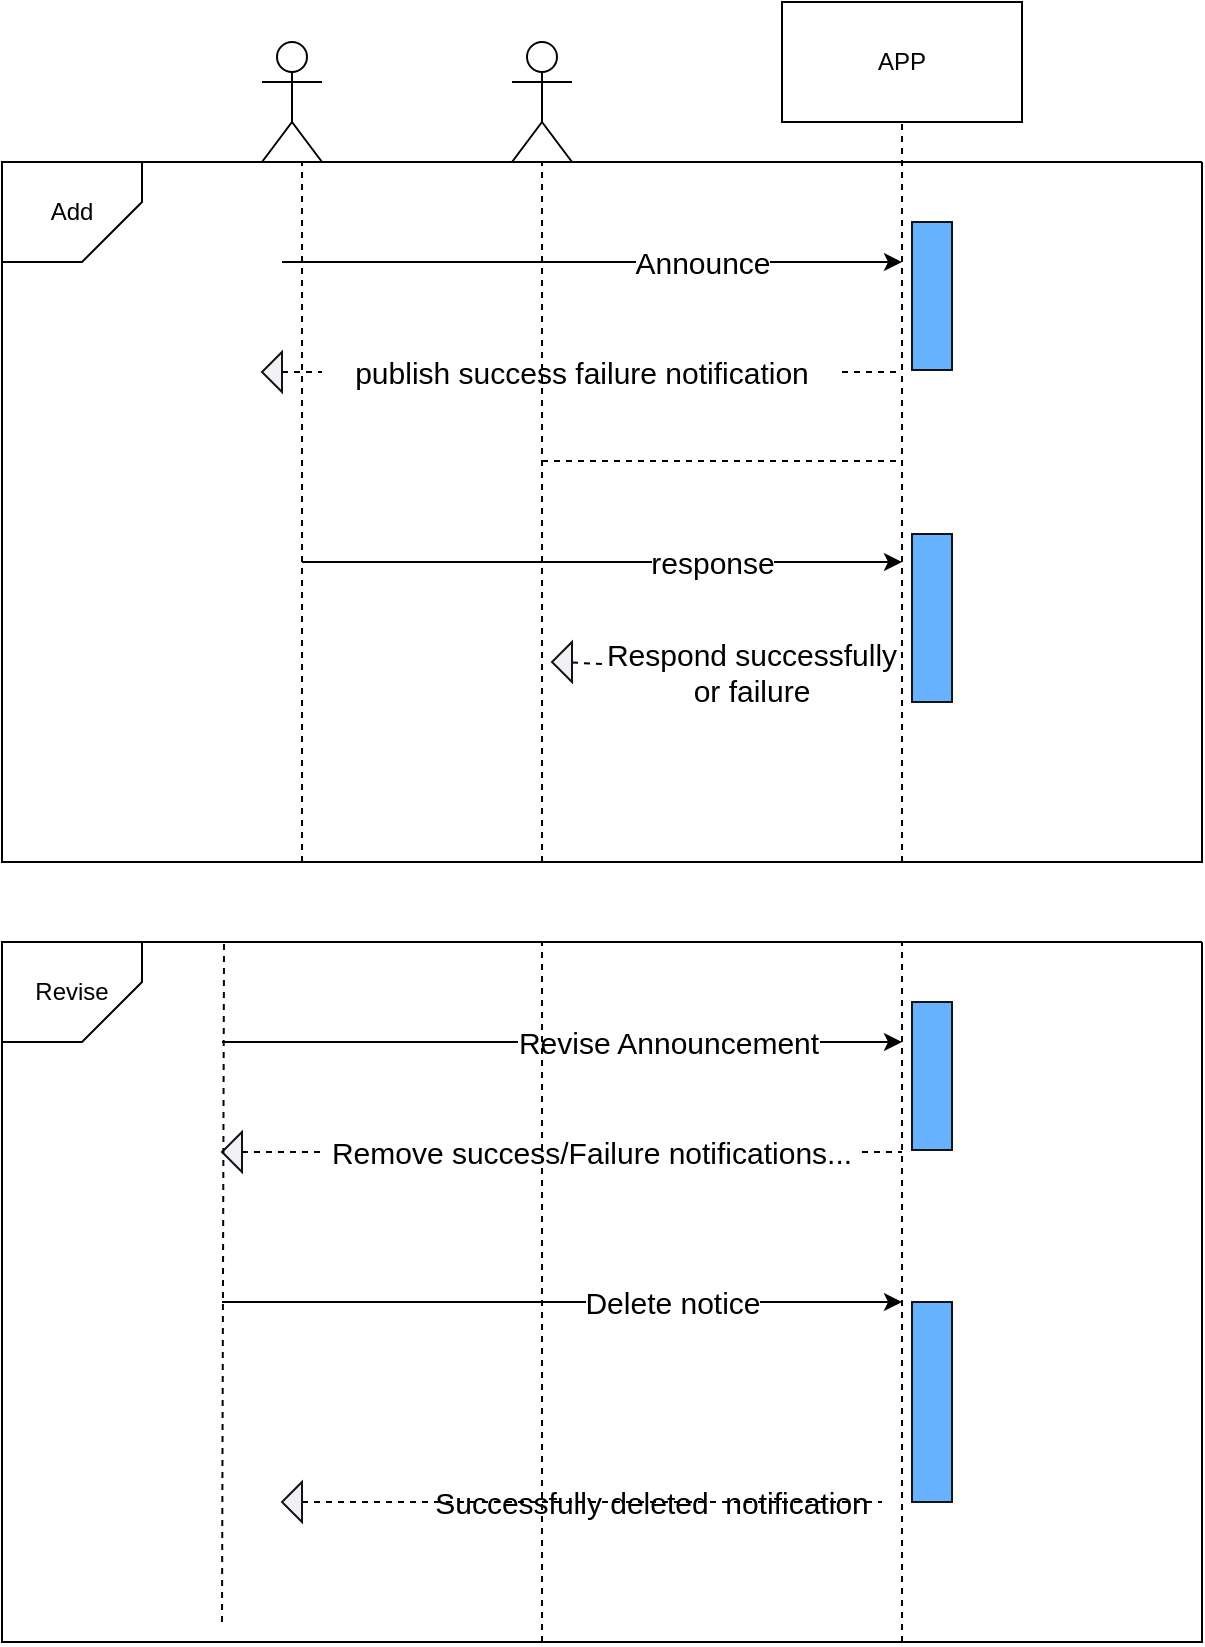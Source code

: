 <mxfile>
    <diagram id="wG9WiR39lr10lpEE-gVC" name="User Case (1)">
        <mxGraphModel dx="1130" dy="792" grid="1" gridSize="10" guides="1" tooltips="1" connect="1" arrows="1" fold="1" page="1" pageScale="1" pageWidth="1169" pageHeight="827" math="0" shadow="0">
            <root>
                <mxCell id="0"/>
                <mxCell id="1" parent="0"/>
                <mxCell id="3" value="" style="shape=umlActor;verticalLabelPosition=bottom;verticalAlign=top;html=1;" parent="1" vertex="1">
                    <mxGeometry x="250" y="160" width="30" height="60" as="geometry"/>
                </mxCell>
                <mxCell id="27" value="" style="shape=umlActor;verticalLabelPosition=bottom;verticalAlign=top;html=1;" vertex="1" parent="1">
                    <mxGeometry x="375" y="160" width="30" height="60" as="geometry"/>
                </mxCell>
                <mxCell id="43" value="APP" style="rounded=0;whiteSpace=wrap;html=1;" vertex="1" parent="1">
                    <mxGeometry x="510" y="140" width="120" height="60" as="geometry"/>
                </mxCell>
                <mxCell id="42" value="" style="endArrow=none;dashed=1;html=1;entryX=0.5;entryY=1;entryDx=0;entryDy=0;" edge="1" parent="1" target="43">
                    <mxGeometry width="50" height="50" relative="1" as="geometry">
                        <mxPoint x="570" y="570" as="sourcePoint"/>
                        <mxPoint x="530" y="170" as="targetPoint"/>
                    </mxGeometry>
                </mxCell>
                <mxCell id="86" value="" style="group" vertex="1" connectable="0" parent="1">
                    <mxGeometry x="120" y="220" width="600" height="350" as="geometry"/>
                </mxCell>
                <mxCell id="35" value="" style="swimlane;startSize=0;" vertex="1" parent="86">
                    <mxGeometry width="600" height="350" as="geometry"/>
                </mxCell>
                <mxCell id="34" value="Add" style="shape=card;whiteSpace=wrap;html=1;direction=west;" vertex="1" parent="35">
                    <mxGeometry width="70" height="50" as="geometry"/>
                </mxCell>
                <mxCell id="40" value="" style="endArrow=classic;html=1;" edge="1" parent="35">
                    <mxGeometry relative="1" as="geometry">
                        <mxPoint x="140" y="50" as="sourcePoint"/>
                        <mxPoint x="450" y="50" as="targetPoint"/>
                        <Array as="points">
                            <mxPoint x="200" y="50"/>
                        </Array>
                    </mxGeometry>
                </mxCell>
                <mxCell id="41" value="Announce" style="edgeLabel;resizable=0;html=1;align=center;verticalAlign=middle;fontSize=15;" connectable="0" vertex="1" parent="40">
                    <mxGeometry relative="1" as="geometry">
                        <mxPoint x="55" as="offset"/>
                    </mxGeometry>
                </mxCell>
                <mxCell id="47" value="" style="endArrow=none;dashed=1;html=1;exitX=0.45;exitY=1;exitDx=0;exitDy=0;entryX=0.25;entryY=0;entryDx=0;entryDy=0;exitPerimeter=0;" edge="1" parent="35" source="35">
                    <mxGeometry width="50" height="50" relative="1" as="geometry">
                        <mxPoint x="270" y="300" as="sourcePoint"/>
                        <mxPoint x="270" as="targetPoint"/>
                    </mxGeometry>
                </mxCell>
                <mxCell id="48" value="" style="endArrow=classic;html=1;" edge="1" parent="35">
                    <mxGeometry relative="1" as="geometry">
                        <mxPoint x="150" y="200" as="sourcePoint"/>
                        <mxPoint x="450" y="200" as="targetPoint"/>
                    </mxGeometry>
                </mxCell>
                <mxCell id="49" value="response" style="edgeLabel;resizable=0;html=1;align=center;verticalAlign=middle;fontSize=15;" connectable="0" vertex="1" parent="48">
                    <mxGeometry relative="1" as="geometry">
                        <mxPoint x="55" as="offset"/>
                    </mxGeometry>
                </mxCell>
                <mxCell id="55" value="" style="endArrow=none;dashed=1;html=1;fontSize=15;" edge="1" parent="35">
                    <mxGeometry width="50" height="50" relative="1" as="geometry">
                        <mxPoint x="270" y="149.5" as="sourcePoint"/>
                        <mxPoint x="450" y="149.5" as="targetPoint"/>
                    </mxGeometry>
                </mxCell>
                <mxCell id="58" value="" style="endArrow=none;dashed=1;html=1;fontSize=15;startArrow=none;movable=1;resizable=1;rotatable=1;deletable=1;editable=1;connectable=1;" edge="1" parent="35" source="53">
                    <mxGeometry width="50" height="50" relative="1" as="geometry">
                        <mxPoint x="140" y="105" as="sourcePoint"/>
                        <mxPoint x="450" y="105" as="targetPoint"/>
                    </mxGeometry>
                </mxCell>
                <mxCell id="62" value="" style="endArrow=none;dashed=1;html=1;fontSize=15;movable=1;resizable=1;rotatable=1;deletable=1;editable=1;connectable=1;startArrow=none;" edge="1" parent="35" source="63" target="53">
                    <mxGeometry width="50" height="50" relative="1" as="geometry">
                        <mxPoint x="140" y="105" as="sourcePoint"/>
                        <mxPoint x="450" y="105" as="targetPoint"/>
                    </mxGeometry>
                </mxCell>
                <mxCell id="53" value="publish success failure notification" style="text;html=1;strokeColor=none;fillColor=none;align=center;verticalAlign=middle;whiteSpace=wrap;rounded=0;fontSize=15;movable=1;resizable=1;rotatable=1;deletable=1;editable=1;connectable=1;" vertex="1" parent="35">
                    <mxGeometry x="160" y="90" width="260" height="30" as="geometry"/>
                </mxCell>
                <mxCell id="67" value="" style="endArrow=none;dashed=1;html=1;fontSize=15;startArrow=none;" edge="1" parent="35" source="70">
                    <mxGeometry width="50" height="50" relative="1" as="geometry">
                        <mxPoint x="270" y="250" as="sourcePoint"/>
                        <mxPoint x="450" y="250" as="targetPoint"/>
                    </mxGeometry>
                </mxCell>
                <mxCell id="65" value="" style="triangle;whiteSpace=wrap;html=1;strokeColor=#121212;fontSize=15;fillColor=#f2eff5;gradientColor=none;direction=west;" vertex="1" parent="35">
                    <mxGeometry x="275" y="240" width="10" height="20" as="geometry"/>
                </mxCell>
                <mxCell id="63" value="" style="triangle;whiteSpace=wrap;html=1;strokeColor=#121212;fontSize=15;fillColor=#f2eff5;gradientColor=none;direction=west;" vertex="1" parent="35">
                    <mxGeometry x="130" y="95" width="10" height="20" as="geometry"/>
                </mxCell>
                <mxCell id="70" value="&lt;div&gt;Respond successfully or&amp;nbsp;&lt;span style=&quot;background-color: initial;&quot;&gt;failure&lt;/span&gt;&lt;/div&gt;" style="text;html=1;strokeColor=none;fillColor=none;align=center;verticalAlign=middle;whiteSpace=wrap;rounded=0;fontSize=15;" vertex="1" parent="35">
                    <mxGeometry x="300" y="250" width="150" height="10" as="geometry"/>
                </mxCell>
                <mxCell id="80" value="" style="endArrow=none;dashed=1;html=1;fontSize=15;startArrow=none;" edge="1" parent="35" source="65" target="70">
                    <mxGeometry width="50" height="50" relative="1" as="geometry">
                        <mxPoint x="405" y="470" as="sourcePoint"/>
                        <mxPoint x="570" y="470" as="targetPoint"/>
                    </mxGeometry>
                </mxCell>
                <mxCell id="81" value="" style="rounded=0;whiteSpace=wrap;html=1;strokeColor=#121212;fontSize=15;fillColor=#66B2FF;gradientColor=none;direction=south;" vertex="1" parent="35">
                    <mxGeometry x="455" y="30" width="20" height="74" as="geometry"/>
                </mxCell>
                <mxCell id="84" value="" style="rounded=0;whiteSpace=wrap;html=1;strokeColor=#121212;fontSize=15;fillColor=#66B2FF;gradientColor=none;direction=south;" vertex="1" parent="35">
                    <mxGeometry x="455" y="186" width="20" height="84" as="geometry"/>
                </mxCell>
                <mxCell id="71" value="" style="endArrow=none;dashed=1;html=1;fontSize=15;entryX=0.25;entryY=0;entryDx=0;entryDy=0;exitX=0.25;exitY=1;exitDx=0;exitDy=0;" edge="1" parent="86" source="35" target="35">
                    <mxGeometry width="50" height="50" relative="1" as="geometry">
                        <mxPoint x="430" y="190" as="sourcePoint"/>
                        <mxPoint x="480" y="140" as="targetPoint"/>
                    </mxGeometry>
                </mxCell>
                <mxCell id="87" value="" style="group" vertex="1" connectable="0" parent="1">
                    <mxGeometry x="120" y="610" width="600" height="350" as="geometry"/>
                </mxCell>
                <mxCell id="88" value="" style="swimlane;startSize=0;" vertex="1" parent="87">
                    <mxGeometry width="600" height="350" as="geometry"/>
                </mxCell>
                <mxCell id="89" value="Revise" style="shape=card;whiteSpace=wrap;html=1;direction=west;" vertex="1" parent="88">
                    <mxGeometry width="70" height="50" as="geometry"/>
                </mxCell>
                <mxCell id="90" value="" style="endArrow=classic;html=1;" edge="1" parent="88">
                    <mxGeometry relative="1" as="geometry">
                        <mxPoint x="110" y="50" as="sourcePoint"/>
                        <mxPoint x="450" y="50" as="targetPoint"/>
                        <Array as="points">
                            <mxPoint x="200" y="50"/>
                        </Array>
                    </mxGeometry>
                </mxCell>
                <mxCell id="91" value="Revise Announcement" style="edgeLabel;resizable=0;html=1;align=center;verticalAlign=middle;fontSize=15;" connectable="0" vertex="1" parent="90">
                    <mxGeometry relative="1" as="geometry">
                        <mxPoint x="53" as="offset"/>
                    </mxGeometry>
                </mxCell>
                <mxCell id="92" value="" style="endArrow=none;dashed=1;html=1;exitX=0.45;exitY=1;exitDx=0;exitDy=0;entryX=0.25;entryY=0;entryDx=0;entryDy=0;exitPerimeter=0;" edge="1" parent="88" source="88">
                    <mxGeometry width="50" height="50" relative="1" as="geometry">
                        <mxPoint x="270" y="300" as="sourcePoint"/>
                        <mxPoint x="270" as="targetPoint"/>
                    </mxGeometry>
                </mxCell>
                <mxCell id="93" value="" style="endArrow=classic;html=1;" edge="1" parent="88">
                    <mxGeometry relative="1" as="geometry">
                        <mxPoint x="110" y="180" as="sourcePoint"/>
                        <mxPoint x="450" y="180" as="targetPoint"/>
                    </mxGeometry>
                </mxCell>
                <mxCell id="94" value="Delete notice" style="edgeLabel;resizable=0;html=1;align=center;verticalAlign=middle;fontSize=15;" connectable="0" vertex="1" parent="93">
                    <mxGeometry relative="1" as="geometry">
                        <mxPoint x="55" as="offset"/>
                    </mxGeometry>
                </mxCell>
                <mxCell id="96" value="" style="endArrow=none;dashed=1;html=1;fontSize=15;startArrow=none;movable=1;resizable=1;rotatable=1;deletable=1;editable=1;connectable=1;" edge="1" parent="88" source="98">
                    <mxGeometry width="50" height="50" relative="1" as="geometry">
                        <mxPoint x="140" y="105" as="sourcePoint"/>
                        <mxPoint x="450" y="105" as="targetPoint"/>
                    </mxGeometry>
                </mxCell>
                <mxCell id="97" value="" style="endArrow=none;dashed=1;html=1;fontSize=15;movable=1;resizable=1;rotatable=1;deletable=1;editable=1;connectable=1;startArrow=none;" edge="1" parent="88" source="101" target="98">
                    <mxGeometry width="50" height="50" relative="1" as="geometry">
                        <mxPoint x="140" y="105" as="sourcePoint"/>
                        <mxPoint x="450" y="105" as="targetPoint"/>
                    </mxGeometry>
                </mxCell>
                <mxCell id="98" value="Remove success/Failure notifications..." style="text;html=1;strokeColor=none;fillColor=none;align=center;verticalAlign=middle;whiteSpace=wrap;rounded=0;fontSize=15;movable=1;resizable=1;rotatable=1;deletable=1;editable=1;connectable=1;" vertex="1" parent="88">
                    <mxGeometry x="160" y="90" width="270" height="30" as="geometry"/>
                </mxCell>
                <mxCell id="100" value="" style="triangle;whiteSpace=wrap;html=1;strokeColor=#121212;fontSize=15;fillColor=#f2eff5;gradientColor=none;direction=west;" vertex="1" parent="88">
                    <mxGeometry x="140" y="270" width="10" height="20" as="geometry"/>
                </mxCell>
                <mxCell id="101" value="" style="triangle;whiteSpace=wrap;html=1;strokeColor=#121212;fontSize=15;fillColor=#f2eff5;gradientColor=none;direction=west;" vertex="1" parent="88">
                    <mxGeometry x="110" y="95" width="10" height="20" as="geometry"/>
                </mxCell>
                <mxCell id="104" value="" style="rounded=0;whiteSpace=wrap;html=1;strokeColor=#121212;fontSize=15;fillColor=#66B2FF;gradientColor=none;direction=south;" vertex="1" parent="88">
                    <mxGeometry x="455" y="30" width="20" height="74" as="geometry"/>
                </mxCell>
                <mxCell id="105" value="" style="rounded=0;whiteSpace=wrap;html=1;strokeColor=#121212;fontSize=15;fillColor=#66B2FF;gradientColor=none;direction=south;" vertex="1" parent="88">
                    <mxGeometry x="455" y="180" width="20" height="100" as="geometry"/>
                </mxCell>
                <mxCell id="107" value="" style="endArrow=none;dashed=1;html=1;" edge="1" parent="88">
                    <mxGeometry width="50" height="50" relative="1" as="geometry">
                        <mxPoint x="450" y="350" as="sourcePoint"/>
                        <mxPoint x="450" as="targetPoint"/>
                    </mxGeometry>
                </mxCell>
                <mxCell id="110" value="" style="endArrow=none;dashed=1;html=1;fontSize=15;" edge="1" parent="88">
                    <mxGeometry width="50" height="50" relative="1" as="geometry">
                        <mxPoint x="150" y="280" as="sourcePoint"/>
                        <mxPoint x="440" y="280" as="targetPoint"/>
                    </mxGeometry>
                </mxCell>
                <mxCell id="111" value="Successfully deleted&amp;nbsp;&amp;nbsp;notification" style="text;html=1;strokeColor=none;fillColor=none;align=center;verticalAlign=middle;whiteSpace=wrap;rounded=0;fontSize=15;" vertex="1" parent="88">
                    <mxGeometry x="200" y="275" width="250" height="10" as="geometry"/>
                </mxCell>
                <mxCell id="106" value="" style="endArrow=none;dashed=1;html=1;fontSize=15;entryX=0.185;entryY=0.003;entryDx=0;entryDy=0;entryPerimeter=0;" edge="1" parent="87" target="88">
                    <mxGeometry width="50" height="50" relative="1" as="geometry">
                        <mxPoint x="110" y="340" as="sourcePoint"/>
                        <mxPoint x="480" y="140" as="targetPoint"/>
                    </mxGeometry>
                </mxCell>
            </root>
        </mxGraphModel>
    </diagram>
    <diagram name="User Case (2)" id="W5YXxvn35K79e14MlGex">
        <mxGraphModel dx="1310" dy="766" grid="1" gridSize="10" guides="1" tooltips="1" connect="1" arrows="1" fold="1" page="1" pageScale="1" pageWidth="1169" pageHeight="827" math="0" shadow="0">
            <root>
                <mxCell id="f7n-re3Be10niUR_YaYW-0"/>
                <mxCell id="f7n-re3Be10niUR_YaYW-1" parent="f7n-re3Be10niUR_YaYW-0"/>
                <mxCell id="f7n-re3Be10niUR_YaYW-2" style="edgeStyle=none;html=1;entryX=0.5;entryY=1;entryDx=0;entryDy=0;fontSize=18;endArrow=open;endFill=0;dashed=1;" parent="f7n-re3Be10niUR_YaYW-1" edge="1">
                    <mxGeometry relative="1" as="geometry">
                        <mxPoint x="270" y="150" as="targetPoint"/>
                    </mxGeometry>
                </mxCell>
                <mxCell id="qa684_AXgQvbB9roF3Fi-3" style="edgeStyle=none;html=1;entryX=0;entryY=0.5;entryDx=0;entryDy=0;fontSize=18;endArrow=none;endFill=0;" parent="f7n-re3Be10niUR_YaYW-1" source="f7n-re3Be10niUR_YaYW-6" target="zsQrhb7hf74vSEVjKm_N-0" edge="1">
                    <mxGeometry relative="1" as="geometry"/>
                </mxCell>
                <mxCell id="f7n-re3Be10niUR_YaYW-6" value="&lt;span style=&quot;font-size: 18px;&quot;&gt;伺服器端&lt;br&gt;平台(收到封包)&lt;/span&gt;" style="shape=umlActor;verticalLabelPosition=bottom;verticalAlign=top;html=1;" parent="f7n-re3Be10niUR_YaYW-1" vertex="1">
                    <mxGeometry x="177" y="426" width="30" height="60" as="geometry"/>
                </mxCell>
                <mxCell id="qa684_AXgQvbB9roF3Fi-6" style="edgeStyle=none;html=1;entryX=1;entryY=0.5;entryDx=0;entryDy=0;fontSize=18;endArrow=none;endFill=0;" parent="f7n-re3Be10niUR_YaYW-1" source="qa684_AXgQvbB9roF3Fi-0" target="f7n-re3Be10niUR_YaYW-13" edge="1">
                    <mxGeometry relative="1" as="geometry">
                        <Array as="points">
                            <mxPoint x="920" y="200"/>
                            <mxPoint x="920" y="185"/>
                        </Array>
                    </mxGeometry>
                </mxCell>
                <mxCell id="qa684_AXgQvbB9roF3Fi-0" value="«actor»&lt;br&gt;伺服器端平台&lt;b&gt;&lt;br&gt;linux OS&lt;/b&gt;" style="html=1;fontSize=18;fillColor=none;" parent="f7n-re3Be10niUR_YaYW-1" vertex="1">
                    <mxGeometry x="970" y="146" width="180" height="120" as="geometry"/>
                </mxCell>
                <mxCell id="qa684_AXgQvbB9roF3Fi-5" style="edgeStyle=none;html=1;entryX=0;entryY=0.5;entryDx=0;entryDy=0;fontSize=18;endArrow=none;endFill=0;startArrow=none;startFill=0;" parent="f7n-re3Be10niUR_YaYW-1" source="qa684_AXgQvbB9roF3Fi-1" target="f7n-re3Be10niUR_YaYW-13" edge="1">
                    <mxGeometry relative="1" as="geometry"/>
                </mxCell>
                <mxCell id="qa684_AXgQvbB9roF3Fi-1" value="&lt;span style=&quot;font-size: 18px;&quot;&gt;後端審核者&lt;/span&gt;" style="shape=umlActor;verticalLabelPosition=bottom;verticalAlign=top;html=1;" parent="f7n-re3Be10niUR_YaYW-1" vertex="1">
                    <mxGeometry x="177" y="290" width="30" height="60" as="geometry"/>
                </mxCell>
                <mxCell id="qa684_AXgQvbB9roF3Fi-7" value="收到封包、確認需求至傳送License內容至客戶端前設計範圍" style="swimlane;whiteSpace=wrap;html=1;fontSize=18;fillColor=none;resizable=1;container=0;" parent="f7n-re3Be10niUR_YaYW-1" vertex="1">
                    <mxGeometry x="290" y="90" width="650" height="460" as="geometry"/>
                </mxCell>
                <mxCell id="f7n-re3Be10niUR_YaYW-13" value="伺服器端核發License案例" style="ellipse;whiteSpace=wrap;html=1;fontSize=18;" parent="qa684_AXgQvbB9roF3Fi-7" vertex="1">
                    <mxGeometry x="44" y="40" width="240" height="110" as="geometry"/>
                </mxCell>
                <mxCell id="zsQrhb7hf74vSEVjKm_N-0" value="封包接收案例" style="ellipse;whiteSpace=wrap;html=1;fontSize=18;" parent="qa684_AXgQvbB9roF3Fi-7" vertex="1">
                    <mxGeometry x="46" y="334" width="240" height="110" as="geometry"/>
                </mxCell>
                <mxCell id="nVOZ0_uvJ3XeAdb-_UQF-3" style="edgeStyle=none;html=1;entryX=1;entryY=0.5;entryDx=0;entryDy=0;fontSize=18;endArrow=none;endFill=0;dashed=1;startArrow=open;startFill=0;" parent="qa684_AXgQvbB9roF3Fi-7" source="f7n-re3Be10niUR_YaYW-11" target="zsQrhb7hf74vSEVjKm_N-0" edge="1">
                    <mxGeometry relative="1" as="geometry"/>
                </mxCell>
                <mxCell id="nVOZ0_uvJ3XeAdb-_UQF-4" value="&amp;lt;&amp;lt;include&amp;gt;&amp;gt;" style="edgeLabel;html=1;align=right;verticalAlign=middle;resizable=0;points=[];fontSize=18;" parent="nVOZ0_uvJ3XeAdb-_UQF-3" vertex="1" connectable="0">
                    <mxGeometry x="-0.438" y="-2" relative="1" as="geometry">
                        <mxPoint x="1" as="offset"/>
                    </mxGeometry>
                </mxCell>
                <mxCell id="f7n-re3Be10niUR_YaYW-11" value="加解密案例" style="ellipse;whiteSpace=wrap;html=1;fontSize=18;align=center;" parent="qa684_AXgQvbB9roF3Fi-7" vertex="1">
                    <mxGeometry x="440" y="300" width="140" height="70" as="geometry"/>
                </mxCell>
                <mxCell id="zsQrhb7hf74vSEVjKm_N-2" style="edgeStyle=none;html=1;dashed=1;fontSize=18;endArrow=open;endFill=0;" parent="qa684_AXgQvbB9roF3Fi-7" source="zsQrhb7hf74vSEVjKm_N-0" edge="1">
                    <mxGeometry relative="1" as="geometry">
                        <mxPoint x="213.624" y="283.853" as="targetPoint"/>
                        <Array as="points"/>
                    </mxGeometry>
                </mxCell>
                <mxCell id="zsQrhb7hf74vSEVjKm_N-3" value="&amp;lt;&amp;lt;extend&amp;gt;&amp;gt;&lt;br&gt;[封包接受]" style="edgeLabel;html=1;align=left;verticalAlign=middle;resizable=0;points=[];fontSize=18;" parent="zsQrhb7hf74vSEVjKm_N-2" vertex="1" connectable="0">
                    <mxGeometry x="-0.284" y="1" relative="1" as="geometry">
                        <mxPoint x="12" y="-2" as="offset"/>
                    </mxGeometry>
                </mxCell>
                <mxCell id="zsQrhb7hf74vSEVjKm_N-1" style="edgeStyle=none;html=1;fontSize=18;endArrow=none;endFill=0;dashed=1;entryX=0;entryY=1;entryDx=0;entryDy=0;exitX=0;exitY=0;exitDx=0;exitDy=0;startArrow=open;startFill=0;" parent="qa684_AXgQvbB9roF3Fi-7" source="nVOZ0_uvJ3XeAdb-_UQF-19" target="f7n-re3Be10niUR_YaYW-13" edge="1">
                    <mxGeometry relative="1" as="geometry">
                        <mxPoint x="118" y="230" as="sourcePoint"/>
                    </mxGeometry>
                </mxCell>
                <mxCell id="zsQrhb7hf74vSEVjKm_N-4" value="&amp;lt;&amp;lt;include&amp;gt;&amp;gt;" style="edgeLabel;html=1;align=right;verticalAlign=middle;resizable=0;points=[];fontSize=18;" parent="zsQrhb7hf74vSEVjKm_N-1" vertex="1" connectable="0">
                    <mxGeometry x="-0.274" y="2" relative="1" as="geometry">
                        <mxPoint as="offset"/>
                    </mxGeometry>
                </mxCell>
                <mxCell id="f7n-re3Be10niUR_YaYW-9" value="" style="edgeStyle=none;html=1;dashed=1;fontSize=18;endArrow=none;endFill=0;verticalAlign=top;entryX=0.957;entryY=0.765;entryDx=0;entryDy=0;entryPerimeter=0;startArrow=open;startFill=0;" parent="qa684_AXgQvbB9roF3Fi-7" source="f7n-re3Be10niUR_YaYW-11" target="f7n-re3Be10niUR_YaYW-13" edge="1">
                    <mxGeometry relative="1" as="geometry">
                        <Array as="points">
                            <mxPoint x="510" y="124"/>
                        </Array>
                    </mxGeometry>
                </mxCell>
                <mxCell id="f7n-re3Be10niUR_YaYW-10" value="&amp;lt;&amp;lt;include&amp;gt;&amp;gt;" style="edgeLabel;html=1;align=left;verticalAlign=top;resizable=0;points=[];fontSize=18;" parent="f7n-re3Be10niUR_YaYW-9" vertex="1" connectable="0">
                    <mxGeometry x="0.333" y="1" relative="1" as="geometry">
                        <mxPoint x="-13" as="offset"/>
                    </mxGeometry>
                </mxCell>
                <mxCell id="nVOZ0_uvJ3XeAdb-_UQF-15" value="" style="shape=ellipse;container=1;horizontal=1;horizontalStack=0;resizeParent=1;resizeParentMax=0;resizeLast=0;html=1;dashed=0;collapsible=0;fontSize=18;fillColor=none;" parent="qa684_AXgQvbB9roF3Fi-7" vertex="1">
                    <mxGeometry x="150" y="170" width="230" height="120" as="geometry"/>
                </mxCell>
                <mxCell id="nVOZ0_uvJ3XeAdb-_UQF-16" value="封包傳送案例" style="html=1;strokeColor=none;fillColor=none;align=center;verticalAlign=middle;rotatable=0;fontSize=18;" parent="nVOZ0_uvJ3XeAdb-_UQF-15" vertex="1">
                    <mxGeometry y="10" width="230.0" height="30" as="geometry"/>
                </mxCell>
                <mxCell id="nVOZ0_uvJ3XeAdb-_UQF-17" value="" style="line;strokeWidth=1;fillColor=none;rotatable=0;labelPosition=right;points=[];portConstraint=eastwest;dashed=0;resizeWidth=1;fontSize=18;" parent="nVOZ0_uvJ3XeAdb-_UQF-15" vertex="1">
                    <mxGeometry x="5.5" y="38" width="214.5" height="10" as="geometry"/>
                </mxCell>
                <mxCell id="nVOZ0_uvJ3XeAdb-_UQF-19" value="擴充點︰封包接受" style="text;html=1;align=left;verticalAlign=middle;rotatable=0;spacingLeft=25;fillColor=none;strokeColor=none;fontSize=18;" parent="nVOZ0_uvJ3XeAdb-_UQF-15" vertex="1">
                    <mxGeometry y="58" width="230.0" height="30" as="geometry"/>
                </mxCell>
                <mxCell id="nVOZ0_uvJ3XeAdb-_UQF-1" style="edgeStyle=none;html=1;entryX=1;entryY=1;entryDx=0;entryDy=0;fontSize=18;endArrow=none;endFill=0;exitX=0;exitY=0.5;exitDx=0;exitDy=0;" parent="f7n-re3Be10niUR_YaYW-1" source="nVOZ0_uvJ3XeAdb-_UQF-0" target="zsQrhb7hf74vSEVjKm_N-0" edge="1">
                    <mxGeometry relative="1" as="geometry">
                        <Array as="points">
                            <mxPoint x="910" y="440"/>
                            <mxPoint x="910" y="518"/>
                        </Array>
                    </mxGeometry>
                </mxCell>
                <mxCell id="nVOZ0_uvJ3XeAdb-_UQF-2" style="edgeStyle=none;html=1;entryX=1;entryY=1;entryDx=0;entryDy=0;fontSize=18;endArrow=none;endFill=0;" parent="f7n-re3Be10niUR_YaYW-1" source="nVOZ0_uvJ3XeAdb-_UQF-0" target="f7n-re3Be10niUR_YaYW-13" edge="1">
                    <mxGeometry relative="1" as="geometry">
                        <Array as="points">
                            <mxPoint x="910" y="440"/>
                            <mxPoint x="910" y="360"/>
                        </Array>
                    </mxGeometry>
                </mxCell>
                <mxCell id="nVOZ0_uvJ3XeAdb-_UQF-0" value="«actor»&lt;br&gt;&lt;b&gt;資料庫&lt;br&gt;&lt;/b&gt;" style="html=1;fontSize=18;fillColor=none;" parent="f7n-re3Be10niUR_YaYW-1" vertex="1">
                    <mxGeometry x="995" y="396" width="130" height="90" as="geometry"/>
                </mxCell>
            </root>
        </mxGraphModel>
    </diagram>
    <diagram name="User Case (3)" id="pHqB8nz68kYOs29TihyC">
        <mxGraphModel dx="917" dy="536" grid="1" gridSize="10" guides="1" tooltips="1" connect="1" arrows="1" fold="1" page="1" pageScale="1" pageWidth="1169" pageHeight="827" math="0" shadow="0">
            <root>
                <mxCell id="LVp6U3gjGCbH-Mrqdjtf-0"/>
                <mxCell id="LVp6U3gjGCbH-Mrqdjtf-1" parent="LVp6U3gjGCbH-Mrqdjtf-0"/>
                <mxCell id="LVp6U3gjGCbH-Mrqdjtf-2" style="edgeStyle=none;html=1;entryX=0.5;entryY=1;entryDx=0;entryDy=0;fontSize=18;endArrow=open;endFill=0;dashed=1;" parent="LVp6U3gjGCbH-Mrqdjtf-1" edge="1">
                    <mxGeometry relative="1" as="geometry">
                        <mxPoint x="270" y="150" as="targetPoint"/>
                    </mxGeometry>
                </mxCell>
                <mxCell id="LVp6U3gjGCbH-Mrqdjtf-3" style="edgeStyle=none;html=1;entryX=0;entryY=0.5;entryDx=0;entryDy=0;fontSize=18;endArrow=none;endFill=0;" parent="LVp6U3gjGCbH-Mrqdjtf-1" source="LVp6U3gjGCbH-Mrqdjtf-4" target="LVp6U3gjGCbH-Mrqdjtf-12" edge="1">
                    <mxGeometry relative="1" as="geometry"/>
                </mxCell>
                <mxCell id="LVp6U3gjGCbH-Mrqdjtf-4" value="&lt;span style=&quot;font-size: 18px;&quot;&gt;伺服器端&lt;br&gt;平台(收到封包)&lt;/span&gt;" style="shape=umlActor;verticalLabelPosition=bottom;verticalAlign=top;html=1;" parent="LVp6U3gjGCbH-Mrqdjtf-1" vertex="1">
                    <mxGeometry x="98" y="416" width="30" height="60" as="geometry"/>
                </mxCell>
                <mxCell id="LVp6U3gjGCbH-Mrqdjtf-6" style="edgeStyle=none;html=1;entryX=1;entryY=0;entryDx=0;entryDy=0;fontSize=18;endArrow=none;endFill=0;" parent="LVp6U3gjGCbH-Mrqdjtf-1" source="LVp6U3gjGCbH-Mrqdjtf-7" target="LVp6U3gjGCbH-Mrqdjtf-11" edge="1">
                    <mxGeometry relative="1" as="geometry">
                        <Array as="points">
                            <mxPoint x="841" y="190"/>
                            <mxPoint x="841" y="136"/>
                        </Array>
                    </mxGeometry>
                </mxCell>
                <mxCell id="IO_cDjj_4yWupPxHI2RV-0" style="edgeStyle=none;html=1;entryX=1;entryY=1;entryDx=0;entryDy=0;fontSize=18;endArrow=none;endFill=0;" parent="LVp6U3gjGCbH-Mrqdjtf-1" source="LVp6U3gjGCbH-Mrqdjtf-7" target="LVp6U3gjGCbH-Mrqdjtf-12" edge="1">
                    <mxGeometry relative="1" as="geometry">
                        <Array as="points">
                            <mxPoint x="981" y="484"/>
                        </Array>
                    </mxGeometry>
                </mxCell>
                <mxCell id="LVp6U3gjGCbH-Mrqdjtf-7" value="«actor»&lt;br&gt;伺服器端平台&lt;b&gt;&lt;br&gt;linux OS&lt;/b&gt;" style="html=1;fontSize=18;fillColor=none;" parent="LVp6U3gjGCbH-Mrqdjtf-1" vertex="1">
                    <mxGeometry x="891" y="136" width="180" height="120" as="geometry"/>
                </mxCell>
                <mxCell id="LVp6U3gjGCbH-Mrqdjtf-10" value="收到封包、於客戶端生License設計範圍" style="swimlane;whiteSpace=wrap;html=1;fontSize=18;fillColor=none;" parent="LVp6U3gjGCbH-Mrqdjtf-1" vertex="1">
                    <mxGeometry x="211" y="80" width="650" height="430" as="geometry"/>
                </mxCell>
                <mxCell id="LVp6U3gjGCbH-Mrqdjtf-11" value="客戶端生成License案例" style="ellipse;whiteSpace=wrap;html=1;fontSize=18;" parent="LVp6U3gjGCbH-Mrqdjtf-10" vertex="1">
                    <mxGeometry x="44" y="40" width="240" height="110" as="geometry"/>
                </mxCell>
                <mxCell id="LVp6U3gjGCbH-Mrqdjtf-12" value="封包接收案例" style="ellipse;whiteSpace=wrap;html=1;fontSize=18;" parent="LVp6U3gjGCbH-Mrqdjtf-10" vertex="1">
                    <mxGeometry x="46" y="310" width="240" height="110" as="geometry"/>
                </mxCell>
                <mxCell id="LVp6U3gjGCbH-Mrqdjtf-13" value="封包傳送案例" style="ellipse;whiteSpace=wrap;html=1;fontSize=18;" parent="LVp6U3gjGCbH-Mrqdjtf-10" vertex="1">
                    <mxGeometry x="366" y="218.0" width="240" height="110" as="geometry"/>
                </mxCell>
                <mxCell id="LVp6U3gjGCbH-Mrqdjtf-14" value="加解密案例" style="ellipse;whiteSpace=wrap;html=1;fontSize=18;align=center;" parent="LVp6U3gjGCbH-Mrqdjtf-10" vertex="1">
                    <mxGeometry x="417" y="104" width="140" height="70" as="geometry"/>
                </mxCell>
                <mxCell id="LVp6U3gjGCbH-Mrqdjtf-15" style="edgeStyle=none;html=1;entryX=0.5;entryY=1;entryDx=0;entryDy=0;fontSize=18;endArrow=none;endFill=0;dashed=1;exitX=0.5;exitY=0;exitDx=0;exitDy=0;startArrow=open;startFill=0;" parent="LVp6U3gjGCbH-Mrqdjtf-10" source="LVp6U3gjGCbH-Mrqdjtf-12" target="LVp6U3gjGCbH-Mrqdjtf-11" edge="1">
                    <mxGeometry relative="1" as="geometry">
                        <mxPoint x="30" y="490" as="sourcePoint"/>
                    </mxGeometry>
                </mxCell>
                <mxCell id="LVp6U3gjGCbH-Mrqdjtf-16" value="&amp;lt;&amp;lt;include&amp;gt;&amp;gt;" style="edgeLabel;html=1;align=left;verticalAlign=middle;resizable=0;points=[];fontSize=18;" parent="LVp6U3gjGCbH-Mrqdjtf-15" vertex="1" connectable="0">
                    <mxGeometry x="-0.152" y="1" relative="1" as="geometry">
                        <mxPoint as="offset"/>
                    </mxGeometry>
                </mxCell>
                <mxCell id="LVp6U3gjGCbH-Mrqdjtf-17" style="edgeStyle=none;html=1;dashed=1;fontSize=18;endArrow=open;endFill=0;" parent="LVp6U3gjGCbH-Mrqdjtf-10" source="LVp6U3gjGCbH-Mrqdjtf-12" target="LVp6U3gjGCbH-Mrqdjtf-13" edge="1">
                    <mxGeometry relative="1" as="geometry">
                        <mxPoint x="154" y="179.71" as="targetPoint"/>
                        <Array as="points">
                            <mxPoint x="486" y="370"/>
                        </Array>
                    </mxGeometry>
                </mxCell>
                <mxCell id="LVp6U3gjGCbH-Mrqdjtf-18" value="&amp;lt;&amp;lt;extend&amp;gt;&amp;gt;" style="edgeLabel;html=1;align=right;verticalAlign=middle;resizable=0;points=[];fontSize=18;" parent="LVp6U3gjGCbH-Mrqdjtf-17" vertex="1" connectable="0">
                    <mxGeometry x="-0.284" y="1" relative="1" as="geometry">
                        <mxPoint x="50" as="offset"/>
                    </mxGeometry>
                </mxCell>
                <mxCell id="LVp6U3gjGCbH-Mrqdjtf-21" value="" style="edgeStyle=none;html=1;dashed=1;fontSize=18;endArrow=none;endFill=0;verticalAlign=top;startArrow=open;startFill=0;" parent="LVp6U3gjGCbH-Mrqdjtf-10" source="LVp6U3gjGCbH-Mrqdjtf-14" target="LVp6U3gjGCbH-Mrqdjtf-11" edge="1">
                    <mxGeometry relative="1" as="geometry"/>
                </mxCell>
                <mxCell id="LVp6U3gjGCbH-Mrqdjtf-22" value="&amp;lt;&amp;lt;include&amp;gt;&amp;gt;" style="edgeLabel;html=1;align=left;verticalAlign=top;resizable=0;points=[];fontSize=18;" parent="LVp6U3gjGCbH-Mrqdjtf-21" vertex="1" connectable="0">
                    <mxGeometry x="0.333" y="1" relative="1" as="geometry">
                        <mxPoint x="-29" as="offset"/>
                    </mxGeometry>
                </mxCell>
            </root>
        </mxGraphModel>
    </diagram>
    <diagram id="Hh6bqZgS_0z6HOaC0K2M" name="Class (1)">
        <mxGraphModel dx="917" dy="536" grid="1" gridSize="10" guides="1" tooltips="1" connect="1" arrows="1" fold="1" page="1" pageScale="1" pageWidth="1169" pageHeight="827" math="0" shadow="0">
            <root>
                <mxCell id="0"/>
                <mxCell id="1" parent="0"/>
                <mxCell id="N07s4q0SCdiuxr3j6stX-1" value="Encode" style="swimlane;fontStyle=1;align=center;verticalAlign=top;childLayout=stackLayout;horizontal=1;startSize=26;horizontalStack=0;resizeParent=1;resizeParentMax=0;resizeLast=0;collapsible=1;marginBottom=0;" parent="1" vertex="1">
                    <mxGeometry x="410" y="220" width="426" height="112" as="geometry">
                        <mxRectangle x="560" y="84" width="80" height="30" as="alternateBounds"/>
                    </mxGeometry>
                </mxCell>
                <mxCell id="N07s4q0SCdiuxr3j6stX-2" value="None" style="text;strokeColor=none;fillColor=none;align=left;verticalAlign=top;spacingLeft=4;spacingRight=4;overflow=hidden;rotatable=0;points=[[0,0.5],[1,0.5]];portConstraint=eastwest;" parent="N07s4q0SCdiuxr3j6stX-1" vertex="1">
                    <mxGeometry y="26" width="426" height="26" as="geometry"/>
                </mxCell>
                <mxCell id="N07s4q0SCdiuxr3j6stX-3" value="" style="line;strokeWidth=1;fillColor=none;align=left;verticalAlign=middle;spacingTop=-1;spacingLeft=3;spacingRight=3;rotatable=0;labelPosition=right;points=[];portConstraint=eastwest;strokeColor=inherit;" parent="N07s4q0SCdiuxr3j6stX-1" vertex="1">
                    <mxGeometry y="52" width="426" height="8" as="geometry"/>
                </mxCell>
                <mxCell id="N07s4q0SCdiuxr3j6stX-4" value="+ getEncrytion(char* source, int sourceLen, char*  target, int* targetLen): void" style="text;strokeColor=none;fillColor=none;align=left;verticalAlign=top;spacingLeft=4;spacingRight=4;overflow=hidden;rotatable=0;points=[[0,0.5],[1,0.5]];portConstraint=eastwest;" parent="N07s4q0SCdiuxr3j6stX-1" vertex="1">
                    <mxGeometry y="60" width="426" height="26" as="geometry"/>
                </mxCell>
                <mxCell id="N07s4q0SCdiuxr3j6stX-6" value="+ getDecrytion(char* source, int sourceLen, char*  target, int* targetLen): void" style="text;strokeColor=none;fillColor=none;align=left;verticalAlign=top;spacingLeft=4;spacingRight=4;overflow=hidden;rotatable=0;points=[[0,0.5],[1,0.5]];portConstraint=eastwest;" parent="N07s4q0SCdiuxr3j6stX-1" vertex="1">
                    <mxGeometry y="86" width="426" height="26" as="geometry"/>
                </mxCell>
                <mxCell id="N07s4q0SCdiuxr3j6stX-12" style="edgeStyle=none;html=1;entryX=0;entryY=0.25;entryDx=0;entryDy=0;exitX=1;exitY=0.25;exitDx=0;exitDy=0;endArrow=none;endFill=0;" parent="1" source="N07s4q0SCdiuxr3j6stX-7" target="N07s4q0SCdiuxr3j6stX-1" edge="1">
                    <mxGeometry relative="1" as="geometry">
                        <Array as="points">
                            <mxPoint x="340" y="90"/>
                            <mxPoint x="340" y="180"/>
                            <mxPoint x="380" y="180"/>
                            <mxPoint x="380" y="248"/>
                        </Array>
                    </mxGeometry>
                </mxCell>
                <mxCell id="N07s4q0SCdiuxr3j6stX-13" value="0, 1" style="edgeLabel;html=1;align=center;verticalAlign=bottom;resizable=0;points=[];" parent="N07s4q0SCdiuxr3j6stX-12" vertex="1" connectable="0">
                    <mxGeometry x="-0.81" y="-1" relative="1" as="geometry">
                        <mxPoint as="offset"/>
                    </mxGeometry>
                </mxCell>
                <mxCell id="N07s4q0SCdiuxr3j6stX-14" value="1" style="edgeLabel;html=1;align=left;verticalAlign=bottom;resizable=0;points=[];" parent="N07s4q0SCdiuxr3j6stX-12" vertex="1" connectable="0">
                    <mxGeometry x="0.728" y="-1" relative="1" as="geometry">
                        <mxPoint as="offset"/>
                    </mxGeometry>
                </mxCell>
                <mxCell id="N07s4q0SCdiuxr3j6stX-15" value="transmit" style="edgeLabel;html=1;align=center;verticalAlign=bottom;resizable=0;points=[];" parent="N07s4q0SCdiuxr3j6stX-12" vertex="1" connectable="0">
                    <mxGeometry x="0.236" y="-1" relative="1" as="geometry">
                        <mxPoint x="-13" as="offset"/>
                    </mxGeometry>
                </mxCell>
                <mxCell id="-GK1jL5z96uq6KsaCK04-9" style="edgeStyle=none;html=1;exitX=0;exitY=0.25;exitDx=0;exitDy=0;entryX=0;entryY=0.5;entryDx=0;entryDy=0;endArrow=none;endFill=0;" parent="1" source="N07s4q0SCdiuxr3j6stX-7" target="-GK1jL5z96uq6KsaCK04-5" edge="1">
                    <mxGeometry relative="1" as="geometry">
                        <Array as="points">
                            <mxPoint x="50" y="90"/>
                            <mxPoint x="50" y="329"/>
                        </Array>
                    </mxGeometry>
                </mxCell>
                <mxCell id="-GK1jL5z96uq6KsaCK04-10" value="1" style="edgeLabel;html=1;align=center;verticalAlign=bottom;resizable=0;points=[];" parent="-GK1jL5z96uq6KsaCK04-9" vertex="1" connectable="0">
                    <mxGeometry x="-0.917" relative="1" as="geometry">
                        <mxPoint as="offset"/>
                    </mxGeometry>
                </mxCell>
                <mxCell id="-GK1jL5z96uq6KsaCK04-11" value="0, 1" style="edgeLabel;html=1;align=center;verticalAlign=bottom;resizable=0;points=[];" parent="-GK1jL5z96uq6KsaCK04-9" vertex="1" connectable="0">
                    <mxGeometry x="0.945" relative="1" as="geometry">
                        <mxPoint as="offset"/>
                    </mxGeometry>
                </mxCell>
                <mxCell id="-GK1jL5z96uq6KsaCK04-12" value="generate" style="edgeLabel;html=1;align=left;verticalAlign=middle;resizable=0;points=[];" parent="-GK1jL5z96uq6KsaCK04-9" vertex="1" connectable="0">
                    <mxGeometry x="0.08" relative="1" as="geometry">
                        <mxPoint as="offset"/>
                    </mxGeometry>
                </mxCell>
                <mxCell id="-GK1jL5z96uq6KsaCK04-17" style="edgeStyle=none;html=1;exitX=0.25;exitY=0;exitDx=0;exitDy=0;entryX=0.5;entryY=0;entryDx=0;entryDy=0;endArrow=none;endFill=0;" parent="1" source="N07s4q0SCdiuxr3j6stX-7" target="-GK1jL5z96uq6KsaCK04-1" edge="1">
                    <mxGeometry relative="1" as="geometry">
                        <Array as="points">
                            <mxPoint x="212" y="30"/>
                            <mxPoint x="470" y="30"/>
                        </Array>
                    </mxGeometry>
                </mxCell>
                <mxCell id="-GK1jL5z96uq6KsaCK04-19" value="1" style="edgeLabel;html=1;align=left;verticalAlign=middle;resizable=0;points=[];" parent="-GK1jL5z96uq6KsaCK04-17" vertex="1" connectable="0">
                    <mxGeometry x="0.921" y="-1" relative="1" as="geometry">
                        <mxPoint as="offset"/>
                    </mxGeometry>
                </mxCell>
                <mxCell id="-GK1jL5z96uq6KsaCK04-21" value="transmit" style="edgeLabel;html=1;align=center;verticalAlign=top;resizable=0;points=[];" parent="-GK1jL5z96uq6KsaCK04-17" vertex="1" connectable="0">
                    <mxGeometry x="-0.064" y="1" relative="1" as="geometry">
                        <mxPoint as="offset"/>
                    </mxGeometry>
                </mxCell>
                <mxCell id="-GK1jL5z96uq6KsaCK04-22" value="1" style="edgeLabel;html=1;align=left;verticalAlign=middle;resizable=0;points=[];" parent="-GK1jL5z96uq6KsaCK04-17" vertex="1" connectable="0">
                    <mxGeometry x="-0.928" relative="1" as="geometry">
                        <mxPoint as="offset"/>
                    </mxGeometry>
                </mxCell>
                <mxCell id="N07s4q0SCdiuxr3j6stX-7" value="Transmission" style="swimlane;fontStyle=1;align=center;verticalAlign=top;childLayout=stackLayout;horizontal=1;startSize=26;horizontalStack=0;resizeParent=1;resizeParentMax=0;resizeLast=0;collapsible=1;marginBottom=0;" parent="1" vertex="1">
                    <mxGeometry x="182" y="68" width="120" height="86" as="geometry">
                        <mxRectangle x="290" y="90" width="120" height="30" as="alternateBounds"/>
                    </mxGeometry>
                </mxCell>
                <mxCell id="N07s4q0SCdiuxr3j6stX-8" value="None" style="text;strokeColor=none;fillColor=none;align=left;verticalAlign=top;spacingLeft=4;spacingRight=4;overflow=hidden;rotatable=0;points=[[0,0.5],[1,0.5]];portConstraint=eastwest;" parent="N07s4q0SCdiuxr3j6stX-7" vertex="1">
                    <mxGeometry y="26" width="120" height="26" as="geometry"/>
                </mxCell>
                <mxCell id="N07s4q0SCdiuxr3j6stX-9" value="" style="line;strokeWidth=1;fillColor=none;align=left;verticalAlign=middle;spacingTop=-1;spacingLeft=3;spacingRight=3;rotatable=0;labelPosition=right;points=[];portConstraint=eastwest;strokeColor=inherit;" parent="N07s4q0SCdiuxr3j6stX-7" vertex="1">
                    <mxGeometry y="52" width="120" height="8" as="geometry"/>
                </mxCell>
                <mxCell id="N07s4q0SCdiuxr3j6stX-10" value="None" style="text;strokeColor=none;fillColor=none;align=left;verticalAlign=top;spacingLeft=4;spacingRight=4;overflow=hidden;rotatable=0;points=[[0,0.5],[1,0.5]];portConstraint=eastwest;" parent="N07s4q0SCdiuxr3j6stX-7" vertex="1">
                    <mxGeometry y="60" width="120" height="26" as="geometry"/>
                </mxCell>
                <mxCell id="9x6wTXbpcP_bJPz0Jybw-1" value="Register" style="swimlane;fontStyle=1;align=center;verticalAlign=top;childLayout=stackLayout;horizontal=1;startSize=26;horizontalStack=0;resizeParent=1;resizeParentMax=0;resizeLast=0;collapsible=1;marginBottom=0;" parent="1" vertex="1">
                    <mxGeometry x="182" y="174" width="120" height="86" as="geometry">
                        <mxRectangle x="290" y="90" width="120" height="30" as="alternateBounds"/>
                    </mxGeometry>
                </mxCell>
                <mxCell id="9x6wTXbpcP_bJPz0Jybw-2" value="None" style="text;strokeColor=none;fillColor=none;align=left;verticalAlign=top;spacingLeft=4;spacingRight=4;overflow=hidden;rotatable=0;points=[[0,0.5],[1,0.5]];portConstraint=eastwest;" parent="9x6wTXbpcP_bJPz0Jybw-1" vertex="1">
                    <mxGeometry y="26" width="120" height="26" as="geometry"/>
                </mxCell>
                <mxCell id="9x6wTXbpcP_bJPz0Jybw-3" value="" style="line;strokeWidth=1;fillColor=none;align=left;verticalAlign=middle;spacingTop=-1;spacingLeft=3;spacingRight=3;rotatable=0;labelPosition=right;points=[];portConstraint=eastwest;strokeColor=inherit;" parent="9x6wTXbpcP_bJPz0Jybw-1" vertex="1">
                    <mxGeometry y="52" width="120" height="8" as="geometry"/>
                </mxCell>
                <mxCell id="9x6wTXbpcP_bJPz0Jybw-4" value="None" style="text;strokeColor=none;fillColor=none;align=left;verticalAlign=top;spacingLeft=4;spacingRight=4;overflow=hidden;rotatable=0;points=[[0,0.5],[1,0.5]];portConstraint=eastwest;" parent="9x6wTXbpcP_bJPz0Jybw-1" vertex="1">
                    <mxGeometry y="60" width="120" height="26" as="geometry"/>
                </mxCell>
                <mxCell id="o0i1Yrkj2u1s_VMlwe0V-1" style="edgeStyle=none;html=1;exitX=0;exitY=0.5;exitDx=0;exitDy=0;endArrow=none;endFill=0;entryX=1;entryY=0.5;entryDx=0;entryDy=0;" parent="1" source="N07s4q0SCdiuxr3j6stX-6" target="9x6wTXbpcP_bJPz0Jybw-2" edge="1">
                    <mxGeometry relative="1" as="geometry">
                        <mxPoint x="302" y="248" as="targetPoint"/>
                        <Array as="points">
                            <mxPoint x="360" y="319"/>
                            <mxPoint x="360" y="213"/>
                        </Array>
                    </mxGeometry>
                </mxCell>
                <mxCell id="o0i1Yrkj2u1s_VMlwe0V-2" value="encode" style="edgeLabel;html=1;align=center;verticalAlign=bottom;resizable=0;points=[];" parent="o0i1Yrkj2u1s_VMlwe0V-1" vertex="1" connectable="0">
                    <mxGeometry x="-0.2" relative="1" as="geometry">
                        <mxPoint x="-17" as="offset"/>
                    </mxGeometry>
                </mxCell>
                <mxCell id="o0i1Yrkj2u1s_VMlwe0V-3" value="1" style="edgeLabel;html=1;align=center;verticalAlign=bottom;resizable=0;points=[];" parent="o0i1Yrkj2u1s_VMlwe0V-1" vertex="1" connectable="0">
                    <mxGeometry x="-0.79" y="-3" relative="1" as="geometry">
                        <mxPoint as="offset"/>
                    </mxGeometry>
                </mxCell>
                <mxCell id="o0i1Yrkj2u1s_VMlwe0V-4" value="1" style="edgeLabel;html=1;align=center;verticalAlign=bottom;resizable=0;points=[];" parent="o0i1Yrkj2u1s_VMlwe0V-1" vertex="1" connectable="0">
                    <mxGeometry x="0.858" relative="1" as="geometry">
                        <mxPoint as="offset"/>
                    </mxGeometry>
                </mxCell>
                <mxCell id="ylEBXyZjRZnanVHM_lDF-1" style="edgeStyle=none;html=1;entryX=0;entryY=0.5;entryDx=0;entryDy=0;endArrow=none;endFill=0;exitX=0;exitY=0.5;exitDx=0;exitDy=0;" parent="1" source="N07s4q0SCdiuxr3j6stX-8" target="9x6wTXbpcP_bJPz0Jybw-2" edge="1">
                    <mxGeometry relative="1" as="geometry">
                        <Array as="points">
                            <mxPoint x="122" y="106"/>
                            <mxPoint x="122" y="213"/>
                        </Array>
                    </mxGeometry>
                </mxCell>
                <mxCell id="ylEBXyZjRZnanVHM_lDF-2" value="1" style="edgeLabel;html=1;align=center;verticalAlign=top;resizable=0;points=[];" parent="ylEBXyZjRZnanVHM_lDF-1" vertex="1" connectable="0">
                    <mxGeometry x="-0.871" relative="1" as="geometry">
                        <mxPoint as="offset"/>
                    </mxGeometry>
                </mxCell>
                <mxCell id="ylEBXyZjRZnanVHM_lDF-3" value="1" style="edgeLabel;html=1;align=center;verticalAlign=top;resizable=0;points=[];" parent="ylEBXyZjRZnanVHM_lDF-1" vertex="1" connectable="0">
                    <mxGeometry x="0.871" relative="1" as="geometry">
                        <mxPoint as="offset"/>
                    </mxGeometry>
                </mxCell>
                <mxCell id="ylEBXyZjRZnanVHM_lDF-4" value="transmit" style="edgeLabel;html=1;align=left;verticalAlign=middle;resizable=0;points=[];" parent="ylEBXyZjRZnanVHM_lDF-1" vertex="1" connectable="0">
                    <mxGeometry x="0.107" y="-2" relative="1" as="geometry">
                        <mxPoint as="offset"/>
                    </mxGeometry>
                </mxCell>
                <mxCell id="-GK1jL5z96uq6KsaCK04-1" value="License" style="swimlane;fontStyle=1;align=center;verticalAlign=top;childLayout=stackLayout;horizontal=1;startSize=26;horizontalStack=0;resizeParent=1;resizeParentMax=0;resizeLast=0;collapsible=1;marginBottom=0;" parent="1" vertex="1">
                    <mxGeometry x="410" y="66" width="120" height="86" as="geometry">
                        <mxRectangle x="290" y="90" width="120" height="30" as="alternateBounds"/>
                    </mxGeometry>
                </mxCell>
                <mxCell id="-GK1jL5z96uq6KsaCK04-2" value="None" style="text;strokeColor=none;fillColor=none;align=left;verticalAlign=top;spacingLeft=4;spacingRight=4;overflow=hidden;rotatable=0;points=[[0,0.5],[1,0.5]];portConstraint=eastwest;" parent="-GK1jL5z96uq6KsaCK04-1" vertex="1">
                    <mxGeometry y="26" width="120" height="26" as="geometry"/>
                </mxCell>
                <mxCell id="-GK1jL5z96uq6KsaCK04-3" value="" style="line;strokeWidth=1;fillColor=none;align=left;verticalAlign=middle;spacingTop=-1;spacingLeft=3;spacingRight=3;rotatable=0;labelPosition=right;points=[];portConstraint=eastwest;strokeColor=inherit;" parent="-GK1jL5z96uq6KsaCK04-1" vertex="1">
                    <mxGeometry y="52" width="120" height="8" as="geometry"/>
                </mxCell>
                <mxCell id="-GK1jL5z96uq6KsaCK04-4" value="None" style="text;strokeColor=none;fillColor=none;align=left;verticalAlign=top;spacingLeft=4;spacingRight=4;overflow=hidden;rotatable=0;points=[[0,0.5],[1,0.5]];portConstraint=eastwest;" parent="-GK1jL5z96uq6KsaCK04-1" vertex="1">
                    <mxGeometry y="60" width="120" height="26" as="geometry"/>
                </mxCell>
                <mxCell id="-GK1jL5z96uq6KsaCK04-5" value="FileGenneration" style="swimlane;fontStyle=1;align=center;verticalAlign=top;childLayout=stackLayout;horizontal=1;startSize=26;horizontalStack=0;resizeParent=1;resizeParentMax=0;resizeLast=0;collapsible=1;marginBottom=0;" parent="1" vertex="1">
                    <mxGeometry x="182" y="286" width="120" height="86" as="geometry">
                        <mxRectangle x="290" y="90" width="120" height="30" as="alternateBounds"/>
                    </mxGeometry>
                </mxCell>
                <mxCell id="-GK1jL5z96uq6KsaCK04-6" value="None" style="text;strokeColor=none;fillColor=none;align=left;verticalAlign=top;spacingLeft=4;spacingRight=4;overflow=hidden;rotatable=0;points=[[0,0.5],[1,0.5]];portConstraint=eastwest;" parent="-GK1jL5z96uq6KsaCK04-5" vertex="1">
                    <mxGeometry y="26" width="120" height="26" as="geometry"/>
                </mxCell>
                <mxCell id="-GK1jL5z96uq6KsaCK04-7" value="" style="line;strokeWidth=1;fillColor=none;align=left;verticalAlign=middle;spacingTop=-1;spacingLeft=3;spacingRight=3;rotatable=0;labelPosition=right;points=[];portConstraint=eastwest;strokeColor=inherit;" parent="-GK1jL5z96uq6KsaCK04-5" vertex="1">
                    <mxGeometry y="52" width="120" height="8" as="geometry"/>
                </mxCell>
                <mxCell id="-GK1jL5z96uq6KsaCK04-8" value="None" style="text;strokeColor=none;fillColor=none;align=left;verticalAlign=top;spacingLeft=4;spacingRight=4;overflow=hidden;rotatable=0;points=[[0,0.5],[1,0.5]];portConstraint=eastwest;" parent="-GK1jL5z96uq6KsaCK04-5" vertex="1">
                    <mxGeometry y="60" width="120" height="26" as="geometry"/>
                </mxCell>
                <mxCell id="-GK1jL5z96uq6KsaCK04-13" style="edgeStyle=none;html=1;exitX=1;exitY=0.5;exitDx=0;exitDy=0;entryX=1;entryY=0.25;entryDx=0;entryDy=0;endArrow=none;endFill=0;" parent="1" source="-GK1jL5z96uq6KsaCK04-2" target="N07s4q0SCdiuxr3j6stX-1" edge="1">
                    <mxGeometry relative="1" as="geometry">
                        <Array as="points">
                            <mxPoint x="880" y="107"/>
                            <mxPoint x="880" y="248"/>
                        </Array>
                    </mxGeometry>
                </mxCell>
                <mxCell id="-GK1jL5z96uq6KsaCK04-14" value="1" style="edgeLabel;html=1;align=center;verticalAlign=bottom;resizable=0;points=[];" parent="-GK1jL5z96uq6KsaCK04-13" vertex="1" connectable="0">
                    <mxGeometry x="0.961" y="1" relative="1" as="geometry">
                        <mxPoint as="offset"/>
                    </mxGeometry>
                </mxCell>
                <mxCell id="-GK1jL5z96uq6KsaCK04-15" value="1" style="edgeLabel;html=1;align=center;verticalAlign=bottom;resizable=0;points=[];" parent="-GK1jL5z96uq6KsaCK04-13" vertex="1" connectable="0">
                    <mxGeometry x="-0.957" y="1" relative="1" as="geometry">
                        <mxPoint as="offset"/>
                    </mxGeometry>
                </mxCell>
                <mxCell id="-GK1jL5z96uq6KsaCK04-18" value="encode" style="edgeLabel;html=1;align=center;verticalAlign=bottom;resizable=0;points=[];" parent="-GK1jL5z96uq6KsaCK04-13" vertex="1" connectable="0">
                    <mxGeometry x="-0.119" y="3" relative="1" as="geometry">
                        <mxPoint as="offset"/>
                    </mxGeometry>
                </mxCell>
            </root>
        </mxGraphModel>
    </diagram>
</mxfile>